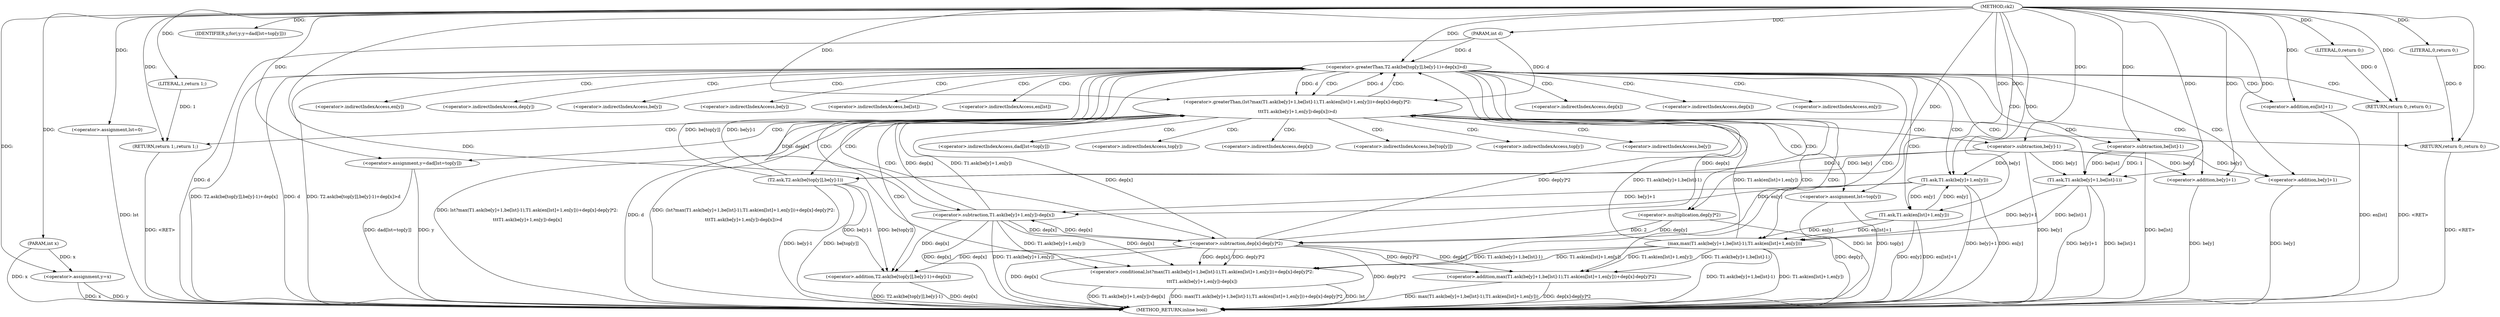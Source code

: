 digraph "ck2" {  
"1000601" [label = "(METHOD,ck2)" ]
"1000698" [label = "(METHOD_RETURN,inline bool)" ]
"1000602" [label = "(PARAM,int x)" ]
"1000603" [label = "(PARAM,int d)" ]
"1000606" [label = "(<operator>.assignment,y=x)" ]
"1000610" [label = "(<operator>.assignment,lst=0)" ]
"1000696" [label = "(RETURN,return 1;,return 1;)" ]
"1000614" [label = "(IDENTIFIER,y,for(;y;y=dad[lst=top[y]]))" ]
"1000615" [label = "(<operator>.assignment,y=dad[lst=top[y]])" ]
"1000697" [label = "(LITERAL,1,return 1;)" ]
"1000626" [label = "(<operator>.greaterThan,T2.ask(be[top[y]],be[y]-1)+dep[x]>d)" ]
"1000643" [label = "(RETURN,return 0;,return 0;)" ]
"1000646" [label = "(<operator>.greaterThan,(lst?max(T1.ask(be[y]+1,be[lst]-1),T1.ask(en[lst]+1,en[y]))+dep[x]-dep[y]*2:\n\t\t\tT1.ask(be[y]+1,en[y])-dep[x])>d)" ]
"1000694" [label = "(RETURN,return 0;,return 0;)" ]
"1000619" [label = "(<operator>.assignment,lst=top[y])" ]
"1000644" [label = "(LITERAL,0,return 0;)" ]
"1000695" [label = "(LITERAL,0,return 0;)" ]
"1000627" [label = "(<operator>.addition,T2.ask(be[top[y]],be[y]-1)+dep[x])" ]
"1000647" [label = "(<operator>.conditional,lst?max(T1.ask(be[y]+1,be[lst]-1),T1.ask(en[lst]+1,en[y]))+dep[x]-dep[y]*2:\n\t\t\tT1.ask(be[y]+1,en[y])-dep[x])" ]
"1000628" [label = "(T2.ask,T2.ask(be[top[y]],be[y]-1))" ]
"1000649" [label = "(<operator>.addition,max(T1.ask(be[y]+1,be[lst]-1),T1.ask(en[lst]+1,en[y]))+dep[x]-dep[y]*2)" ]
"1000680" [label = "(<operator>.subtraction,T1.ask(be[y]+1,en[y])-dep[x])" ]
"1000634" [label = "(<operator>.subtraction,be[y]-1)" ]
"1000650" [label = "(max,max(T1.ask(be[y]+1,be[lst]-1),T1.ask(en[lst]+1,en[y])))" ]
"1000671" [label = "(<operator>.subtraction,dep[x]-dep[y]*2)" ]
"1000681" [label = "(T1.ask,T1.ask(be[y]+1,en[y]))" ]
"1000651" [label = "(T1.ask,T1.ask(be[y]+1,be[lst]-1))" ]
"1000662" [label = "(T1.ask,T1.ask(en[lst]+1,en[y]))" ]
"1000675" [label = "(<operator>.multiplication,dep[y]*2)" ]
"1000682" [label = "(<operator>.addition,be[y]+1)" ]
"1000652" [label = "(<operator>.addition,be[y]+1)" ]
"1000657" [label = "(<operator>.subtraction,be[lst]-1)" ]
"1000663" [label = "(<operator>.addition,en[lst]+1)" ]
"1000617" [label = "(<operator>.indirectIndexAccess,dad[lst=top[y]])" ]
"1000621" [label = "(<operator>.indirectIndexAccess,top[y])" ]
"1000639" [label = "(<operator>.indirectIndexAccess,dep[x])" ]
"1000629" [label = "(<operator>.indirectIndexAccess,be[top[y]])" ]
"1000690" [label = "(<operator>.indirectIndexAccess,dep[x])" ]
"1000631" [label = "(<operator>.indirectIndexAccess,top[y])" ]
"1000635" [label = "(<operator>.indirectIndexAccess,be[y])" ]
"1000672" [label = "(<operator>.indirectIndexAccess,dep[x])" ]
"1000687" [label = "(<operator>.indirectIndexAccess,en[y])" ]
"1000668" [label = "(<operator>.indirectIndexAccess,en[y])" ]
"1000676" [label = "(<operator>.indirectIndexAccess,dep[y])" ]
"1000683" [label = "(<operator>.indirectIndexAccess,be[y])" ]
"1000653" [label = "(<operator>.indirectIndexAccess,be[y])" ]
"1000658" [label = "(<operator>.indirectIndexAccess,be[lst])" ]
"1000664" [label = "(<operator>.indirectIndexAccess,en[lst])" ]
  "1000696" -> "1000698"  [ label = "DDG: <RET>"] 
  "1000602" -> "1000698"  [ label = "DDG: x"] 
  "1000603" -> "1000698"  [ label = "DDG: d"] 
  "1000606" -> "1000698"  [ label = "DDG: y"] 
  "1000606" -> "1000698"  [ label = "DDG: x"] 
  "1000610" -> "1000698"  [ label = "DDG: lst"] 
  "1000628" -> "1000698"  [ label = "DDG: be[top[y]]"] 
  "1000634" -> "1000698"  [ label = "DDG: be[y]"] 
  "1000628" -> "1000698"  [ label = "DDG: be[y]-1"] 
  "1000627" -> "1000698"  [ label = "DDG: T2.ask(be[top[y]],be[y]-1)"] 
  "1000627" -> "1000698"  [ label = "DDG: dep[x]"] 
  "1000626" -> "1000698"  [ label = "DDG: T2.ask(be[top[y]],be[y]-1)+dep[x]"] 
  "1000626" -> "1000698"  [ label = "DDG: d"] 
  "1000626" -> "1000698"  [ label = "DDG: T2.ask(be[top[y]],be[y]-1)+dep[x]>d"] 
  "1000647" -> "1000698"  [ label = "DDG: lst"] 
  "1000682" -> "1000698"  [ label = "DDG: be[y]"] 
  "1000681" -> "1000698"  [ label = "DDG: be[y]+1"] 
  "1000681" -> "1000698"  [ label = "DDG: en[y]"] 
  "1000680" -> "1000698"  [ label = "DDG: T1.ask(be[y]+1,en[y])"] 
  "1000680" -> "1000698"  [ label = "DDG: dep[x]"] 
  "1000647" -> "1000698"  [ label = "DDG: T1.ask(be[y]+1,en[y])-dep[x]"] 
  "1000652" -> "1000698"  [ label = "DDG: be[y]"] 
  "1000651" -> "1000698"  [ label = "DDG: be[y]+1"] 
  "1000657" -> "1000698"  [ label = "DDG: be[lst]"] 
  "1000651" -> "1000698"  [ label = "DDG: be[lst]-1"] 
  "1000650" -> "1000698"  [ label = "DDG: T1.ask(be[y]+1,be[lst]-1)"] 
  "1000663" -> "1000698"  [ label = "DDG: en[lst]"] 
  "1000662" -> "1000698"  [ label = "DDG: en[lst]+1"] 
  "1000662" -> "1000698"  [ label = "DDG: en[y]"] 
  "1000650" -> "1000698"  [ label = "DDG: T1.ask(en[lst]+1,en[y])"] 
  "1000649" -> "1000698"  [ label = "DDG: max(T1.ask(be[y]+1,be[lst]-1),T1.ask(en[lst]+1,en[y]))"] 
  "1000671" -> "1000698"  [ label = "DDG: dep[x]"] 
  "1000675" -> "1000698"  [ label = "DDG: dep[y]"] 
  "1000671" -> "1000698"  [ label = "DDG: dep[y]*2"] 
  "1000649" -> "1000698"  [ label = "DDG: dep[x]-dep[y]*2"] 
  "1000647" -> "1000698"  [ label = "DDG: max(T1.ask(be[y]+1,be[lst]-1),T1.ask(en[lst]+1,en[y]))+dep[x]-dep[y]*2"] 
  "1000646" -> "1000698"  [ label = "DDG: lst?max(T1.ask(be[y]+1,be[lst]-1),T1.ask(en[lst]+1,en[y]))+dep[x]-dep[y]*2:\n\t\t\tT1.ask(be[y]+1,en[y])-dep[x]"] 
  "1000646" -> "1000698"  [ label = "DDG: d"] 
  "1000646" -> "1000698"  [ label = "DDG: (lst?max(T1.ask(be[y]+1,be[lst]-1),T1.ask(en[lst]+1,en[y]))+dep[x]-dep[y]*2:\n\t\t\tT1.ask(be[y]+1,en[y])-dep[x])>d"] 
  "1000615" -> "1000698"  [ label = "DDG: y"] 
  "1000619" -> "1000698"  [ label = "DDG: lst"] 
  "1000619" -> "1000698"  [ label = "DDG: top[y]"] 
  "1000615" -> "1000698"  [ label = "DDG: dad[lst=top[y]]"] 
  "1000643" -> "1000698"  [ label = "DDG: <RET>"] 
  "1000694" -> "1000698"  [ label = "DDG: <RET>"] 
  "1000601" -> "1000602"  [ label = "DDG: "] 
  "1000601" -> "1000603"  [ label = "DDG: "] 
  "1000602" -> "1000606"  [ label = "DDG: x"] 
  "1000601" -> "1000606"  [ label = "DDG: "] 
  "1000601" -> "1000610"  [ label = "DDG: "] 
  "1000697" -> "1000696"  [ label = "DDG: 1"] 
  "1000601" -> "1000696"  [ label = "DDG: "] 
  "1000601" -> "1000614"  [ label = "DDG: "] 
  "1000601" -> "1000697"  [ label = "DDG: "] 
  "1000601" -> "1000615"  [ label = "DDG: "] 
  "1000644" -> "1000643"  [ label = "DDG: 0"] 
  "1000601" -> "1000643"  [ label = "DDG: "] 
  "1000695" -> "1000694"  [ label = "DDG: 0"] 
  "1000601" -> "1000694"  [ label = "DDG: "] 
  "1000601" -> "1000619"  [ label = "DDG: "] 
  "1000680" -> "1000626"  [ label = "DDG: dep[x]"] 
  "1000671" -> "1000626"  [ label = "DDG: dep[x]"] 
  "1000628" -> "1000626"  [ label = "DDG: be[y]-1"] 
  "1000628" -> "1000626"  [ label = "DDG: be[top[y]]"] 
  "1000646" -> "1000626"  [ label = "DDG: d"] 
  "1000603" -> "1000626"  [ label = "DDG: d"] 
  "1000601" -> "1000626"  [ label = "DDG: "] 
  "1000601" -> "1000644"  [ label = "DDG: "] 
  "1000601" -> "1000646"  [ label = "DDG: "] 
  "1000680" -> "1000646"  [ label = "DDG: T1.ask(be[y]+1,en[y])"] 
  "1000680" -> "1000646"  [ label = "DDG: dep[x]"] 
  "1000650" -> "1000646"  [ label = "DDG: T1.ask(be[y]+1,be[lst]-1)"] 
  "1000650" -> "1000646"  [ label = "DDG: T1.ask(en[lst]+1,en[y])"] 
  "1000671" -> "1000646"  [ label = "DDG: dep[x]"] 
  "1000671" -> "1000646"  [ label = "DDG: dep[y]*2"] 
  "1000626" -> "1000646"  [ label = "DDG: d"] 
  "1000603" -> "1000646"  [ label = "DDG: d"] 
  "1000601" -> "1000695"  [ label = "DDG: "] 
  "1000628" -> "1000627"  [ label = "DDG: be[y]-1"] 
  "1000628" -> "1000627"  [ label = "DDG: be[top[y]]"] 
  "1000680" -> "1000627"  [ label = "DDG: dep[x]"] 
  "1000671" -> "1000627"  [ label = "DDG: dep[x]"] 
  "1000601" -> "1000647"  [ label = "DDG: "] 
  "1000650" -> "1000647"  [ label = "DDG: T1.ask(be[y]+1,be[lst]-1)"] 
  "1000650" -> "1000647"  [ label = "DDG: T1.ask(en[lst]+1,en[y])"] 
  "1000671" -> "1000647"  [ label = "DDG: dep[x]"] 
  "1000671" -> "1000647"  [ label = "DDG: dep[y]*2"] 
  "1000680" -> "1000647"  [ label = "DDG: T1.ask(be[y]+1,en[y])"] 
  "1000680" -> "1000647"  [ label = "DDG: dep[x]"] 
  "1000634" -> "1000628"  [ label = "DDG: 1"] 
  "1000634" -> "1000628"  [ label = "DDG: be[y]"] 
  "1000650" -> "1000649"  [ label = "DDG: T1.ask(be[y]+1,be[lst]-1)"] 
  "1000650" -> "1000649"  [ label = "DDG: T1.ask(en[lst]+1,en[y])"] 
  "1000671" -> "1000649"  [ label = "DDG: dep[x]"] 
  "1000671" -> "1000649"  [ label = "DDG: dep[y]*2"] 
  "1000681" -> "1000680"  [ label = "DDG: be[y]+1"] 
  "1000681" -> "1000680"  [ label = "DDG: en[y]"] 
  "1000671" -> "1000680"  [ label = "DDG: dep[x]"] 
  "1000601" -> "1000634"  [ label = "DDG: "] 
  "1000651" -> "1000650"  [ label = "DDG: be[y]+1"] 
  "1000651" -> "1000650"  [ label = "DDG: be[lst]-1"] 
  "1000662" -> "1000650"  [ label = "DDG: en[y]"] 
  "1000662" -> "1000650"  [ label = "DDG: en[lst]+1"] 
  "1000680" -> "1000671"  [ label = "DDG: dep[x]"] 
  "1000675" -> "1000671"  [ label = "DDG: 2"] 
  "1000675" -> "1000671"  [ label = "DDG: dep[y]"] 
  "1000601" -> "1000681"  [ label = "DDG: "] 
  "1000634" -> "1000681"  [ label = "DDG: be[y]"] 
  "1000662" -> "1000681"  [ label = "DDG: en[y]"] 
  "1000634" -> "1000651"  [ label = "DDG: be[y]"] 
  "1000601" -> "1000651"  [ label = "DDG: "] 
  "1000657" -> "1000651"  [ label = "DDG: be[lst]"] 
  "1000657" -> "1000651"  [ label = "DDG: 1"] 
  "1000601" -> "1000662"  [ label = "DDG: "] 
  "1000681" -> "1000662"  [ label = "DDG: en[y]"] 
  "1000601" -> "1000675"  [ label = "DDG: "] 
  "1000634" -> "1000682"  [ label = "DDG: be[y]"] 
  "1000601" -> "1000682"  [ label = "DDG: "] 
  "1000634" -> "1000652"  [ label = "DDG: be[y]"] 
  "1000601" -> "1000652"  [ label = "DDG: "] 
  "1000601" -> "1000657"  [ label = "DDG: "] 
  "1000601" -> "1000663"  [ label = "DDG: "] 
  "1000626" -> "1000647"  [ label = "CDG: "] 
  "1000626" -> "1000643"  [ label = "CDG: "] 
  "1000626" -> "1000646"  [ label = "CDG: "] 
  "1000626" -> "1000681"  [ label = "CDG: "] 
  "1000626" -> "1000649"  [ label = "CDG: "] 
  "1000626" -> "1000671"  [ label = "CDG: "] 
  "1000626" -> "1000650"  [ label = "CDG: "] 
  "1000626" -> "1000658"  [ label = "CDG: "] 
  "1000626" -> "1000687"  [ label = "CDG: "] 
  "1000626" -> "1000662"  [ label = "CDG: "] 
  "1000626" -> "1000657"  [ label = "CDG: "] 
  "1000626" -> "1000680"  [ label = "CDG: "] 
  "1000626" -> "1000676"  [ label = "CDG: "] 
  "1000626" -> "1000682"  [ label = "CDG: "] 
  "1000626" -> "1000672"  [ label = "CDG: "] 
  "1000626" -> "1000690"  [ label = "CDG: "] 
  "1000626" -> "1000675"  [ label = "CDG: "] 
  "1000626" -> "1000663"  [ label = "CDG: "] 
  "1000626" -> "1000664"  [ label = "CDG: "] 
  "1000626" -> "1000668"  [ label = "CDG: "] 
  "1000626" -> "1000652"  [ label = "CDG: "] 
  "1000626" -> "1000651"  [ label = "CDG: "] 
  "1000626" -> "1000653"  [ label = "CDG: "] 
  "1000626" -> "1000683"  [ label = "CDG: "] 
  "1000646" -> "1000619"  [ label = "CDG: "] 
  "1000646" -> "1000615"  [ label = "CDG: "] 
  "1000646" -> "1000694"  [ label = "CDG: "] 
  "1000646" -> "1000617"  [ label = "CDG: "] 
  "1000646" -> "1000621"  [ label = "CDG: "] 
  "1000646" -> "1000626"  [ label = "CDG: "] 
  "1000646" -> "1000631"  [ label = "CDG: "] 
  "1000646" -> "1000627"  [ label = "CDG: "] 
  "1000646" -> "1000696"  [ label = "CDG: "] 
  "1000646" -> "1000634"  [ label = "CDG: "] 
  "1000646" -> "1000629"  [ label = "CDG: "] 
  "1000646" -> "1000639"  [ label = "CDG: "] 
  "1000646" -> "1000628"  [ label = "CDG: "] 
  "1000646" -> "1000635"  [ label = "CDG: "] 
}
